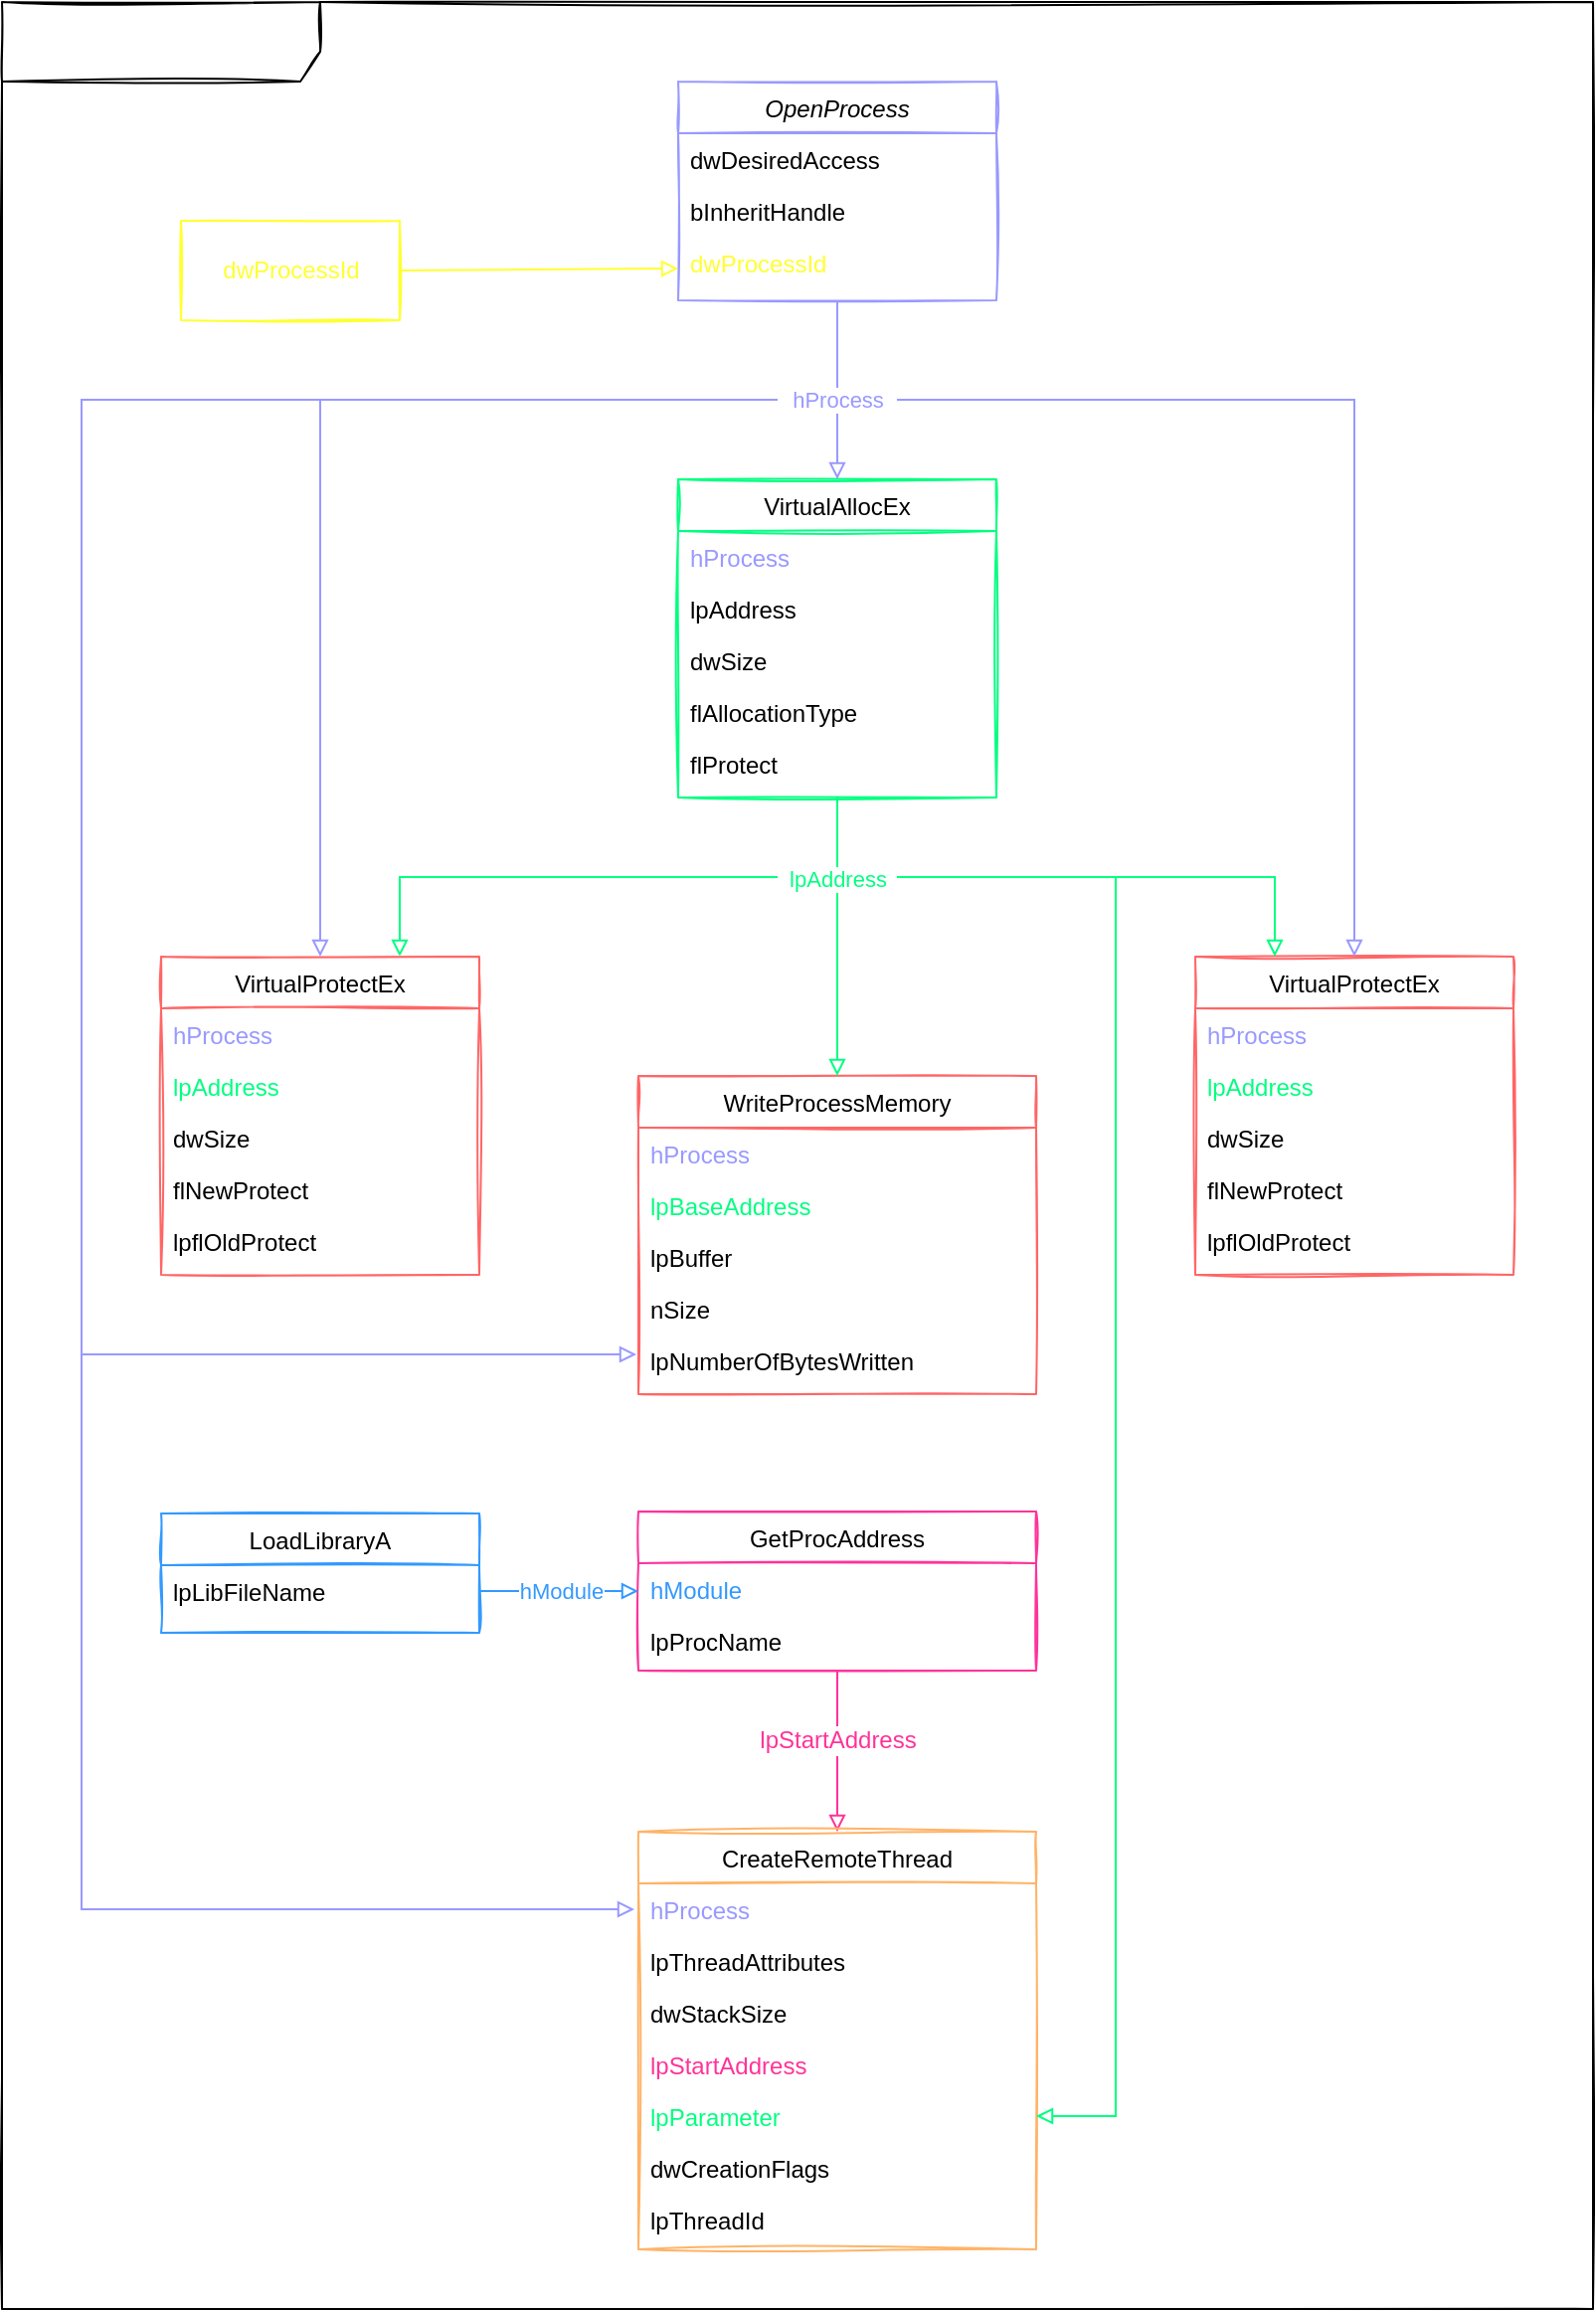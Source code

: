 <mxfile version="13.9.9" type="device"><diagram id="C5RBs43oDa-KdzZeNtuy" name="Page-1"><mxGraphModel dx="1185" dy="678" grid="1" gridSize="10" guides="1" tooltips="1" connect="1" arrows="1" fold="1" page="1" pageScale="1" pageWidth="827" pageHeight="1169" math="0" shadow="0"><root><mxCell id="WIyWlLk6GJQsqaUBKTNV-0"/><mxCell id="WIyWlLk6GJQsqaUBKTNV-1" parent="WIyWlLk6GJQsqaUBKTNV-0"/><mxCell id="zkfFHV4jXpPFQw0GAbJ--0" value="OpenProcess" style="swimlane;fontStyle=2;align=center;verticalAlign=top;childLayout=stackLayout;horizontal=1;startSize=26;horizontalStack=0;resizeParent=1;resizeLast=0;collapsible=1;marginBottom=0;rounded=0;shadow=0;strokeWidth=1;swimlaneFillColor=none;sketch=1;glass=0;perimeterSpacing=0;strokeColor=#9999FF;" parent="WIyWlLk6GJQsqaUBKTNV-1" vertex="1"><mxGeometry x="380" y="40" width="160" height="110" as="geometry"><mxRectangle x="230" y="140" width="160" height="26" as="alternateBounds"/></mxGeometry></mxCell><mxCell id="zkfFHV4jXpPFQw0GAbJ--1" value="dwDesiredAccess" style="text;align=left;verticalAlign=top;spacingLeft=4;spacingRight=4;overflow=hidden;rotatable=0;points=[[0,0.5],[1,0.5]];portConstraint=eastwest;" parent="zkfFHV4jXpPFQw0GAbJ--0" vertex="1"><mxGeometry y="26" width="160" height="26" as="geometry"/></mxCell><mxCell id="zkfFHV4jXpPFQw0GAbJ--2" value="bInheritHandle" style="text;align=left;verticalAlign=top;spacingLeft=4;spacingRight=4;overflow=hidden;rotatable=0;points=[[0,0.5],[1,0.5]];portConstraint=eastwest;rounded=0;shadow=0;html=0;" parent="zkfFHV4jXpPFQw0GAbJ--0" vertex="1"><mxGeometry y="52" width="160" height="26" as="geometry"/></mxCell><mxCell id="zkfFHV4jXpPFQw0GAbJ--3" value="dwProcessId" style="text;align=left;verticalAlign=top;spacingLeft=4;spacingRight=4;overflow=hidden;rotatable=0;points=[[0,0.5],[1,0.5]];portConstraint=eastwest;rounded=0;shadow=0;html=0;fontColor=#FFFF33;" parent="zkfFHV4jXpPFQw0GAbJ--0" vertex="1"><mxGeometry y="78" width="160" height="32" as="geometry"/></mxCell><mxCell id="VI2PxJREClhxeYMn8Lqr-63" style="edgeStyle=none;rounded=0;orthogonalLoop=1;jettySize=auto;html=1;entryX=0.75;entryY=0;entryDx=0;entryDy=0;startArrow=none;startFill=0;endArrow=block;endFill=0;fontColor=#9999FF;strokeColor=#00FF80;" edge="1" parent="WIyWlLk6GJQsqaUBKTNV-1" target="VI2PxJREClhxeYMn8Lqr-3"><mxGeometry relative="1" as="geometry"><mxPoint x="430" y="440" as="sourcePoint"/><Array as="points"><mxPoint x="240" y="440"/></Array></mxGeometry></mxCell><mxCell id="zkfFHV4jXpPFQw0GAbJ--17" value="VirtualAllocEx" style="swimlane;fontStyle=0;align=center;verticalAlign=top;childLayout=stackLayout;horizontal=1;startSize=26;horizontalStack=0;resizeParent=1;resizeLast=0;collapsible=1;marginBottom=0;rounded=0;shadow=0;strokeWidth=1;sketch=1;strokeColor=#00FF80;" parent="WIyWlLk6GJQsqaUBKTNV-1" vertex="1"><mxGeometry x="380" y="240" width="160" height="160" as="geometry"><mxRectangle x="550" y="140" width="160" height="26" as="alternateBounds"/></mxGeometry></mxCell><mxCell id="zkfFHV4jXpPFQw0GAbJ--18" value="hProcess" style="text;align=left;verticalAlign=top;spacingLeft=4;spacingRight=4;overflow=hidden;rotatable=0;points=[[0,0.5],[1,0.5]];portConstraint=eastwest;fontColor=#9999FF;" parent="zkfFHV4jXpPFQw0GAbJ--17" vertex="1"><mxGeometry y="26" width="160" height="26" as="geometry"/></mxCell><mxCell id="zkfFHV4jXpPFQw0GAbJ--19" value="lpAddress" style="text;align=left;verticalAlign=top;spacingLeft=4;spacingRight=4;overflow=hidden;rotatable=0;points=[[0,0.5],[1,0.5]];portConstraint=eastwest;rounded=0;shadow=0;html=0;" parent="zkfFHV4jXpPFQw0GAbJ--17" vertex="1"><mxGeometry y="52" width="160" height="26" as="geometry"/></mxCell><mxCell id="zkfFHV4jXpPFQw0GAbJ--20" value="dwSize" style="text;align=left;verticalAlign=top;spacingLeft=4;spacingRight=4;overflow=hidden;rotatable=0;points=[[0,0.5],[1,0.5]];portConstraint=eastwest;rounded=0;shadow=0;html=0;" parent="zkfFHV4jXpPFQw0GAbJ--17" vertex="1"><mxGeometry y="78" width="160" height="26" as="geometry"/></mxCell><mxCell id="zkfFHV4jXpPFQw0GAbJ--21" value="flAllocationType" style="text;align=left;verticalAlign=top;spacingLeft=4;spacingRight=4;overflow=hidden;rotatable=0;points=[[0,0.5],[1,0.5]];portConstraint=eastwest;rounded=0;shadow=0;html=0;" parent="zkfFHV4jXpPFQw0GAbJ--17" vertex="1"><mxGeometry y="104" width="160" height="26" as="geometry"/></mxCell><mxCell id="zkfFHV4jXpPFQw0GAbJ--22" value="flProtect" style="text;align=left;verticalAlign=top;spacingLeft=4;spacingRight=4;overflow=hidden;rotatable=0;points=[[0,0.5],[1,0.5]];portConstraint=eastwest;rounded=0;shadow=0;html=0;" parent="zkfFHV4jXpPFQw0GAbJ--17" vertex="1"><mxGeometry y="130" width="160" height="26" as="geometry"/></mxCell><mxCell id="VI2PxJREClhxeYMn8Lqr-3" value="VirtualProtectEx" style="swimlane;fontStyle=0;align=center;verticalAlign=top;childLayout=stackLayout;horizontal=1;startSize=26;horizontalStack=0;resizeParent=1;resizeLast=0;collapsible=1;marginBottom=0;rounded=0;shadow=0;strokeWidth=1;sketch=1;strokeColor=#FF6666;" vertex="1" parent="WIyWlLk6GJQsqaUBKTNV-1"><mxGeometry x="120" y="480" width="160" height="160" as="geometry"><mxRectangle x="550" y="140" width="160" height="26" as="alternateBounds"/></mxGeometry></mxCell><mxCell id="VI2PxJREClhxeYMn8Lqr-4" value="hProcess" style="text;align=left;verticalAlign=top;spacingLeft=4;spacingRight=4;overflow=hidden;rotatable=0;points=[[0,0.5],[1,0.5]];portConstraint=eastwest;fontColor=#9999FF;" vertex="1" parent="VI2PxJREClhxeYMn8Lqr-3"><mxGeometry y="26" width="160" height="26" as="geometry"/></mxCell><mxCell id="VI2PxJREClhxeYMn8Lqr-5" value="lpAddress" style="text;align=left;verticalAlign=top;spacingLeft=4;spacingRight=4;overflow=hidden;rotatable=0;points=[[0,0.5],[1,0.5]];portConstraint=eastwest;rounded=0;shadow=0;html=0;fontColor=#00FF80;" vertex="1" parent="VI2PxJREClhxeYMn8Lqr-3"><mxGeometry y="52" width="160" height="26" as="geometry"/></mxCell><mxCell id="VI2PxJREClhxeYMn8Lqr-6" value="dwSize" style="text;align=left;verticalAlign=top;spacingLeft=4;spacingRight=4;overflow=hidden;rotatable=0;points=[[0,0.5],[1,0.5]];portConstraint=eastwest;rounded=0;shadow=0;html=0;" vertex="1" parent="VI2PxJREClhxeYMn8Lqr-3"><mxGeometry y="78" width="160" height="26" as="geometry"/></mxCell><mxCell id="VI2PxJREClhxeYMn8Lqr-7" value="flNewProtect" style="text;align=left;verticalAlign=top;spacingLeft=4;spacingRight=4;overflow=hidden;rotatable=0;points=[[0,0.5],[1,0.5]];portConstraint=eastwest;rounded=0;shadow=0;html=0;" vertex="1" parent="VI2PxJREClhxeYMn8Lqr-3"><mxGeometry y="104" width="160" height="26" as="geometry"/></mxCell><mxCell id="VI2PxJREClhxeYMn8Lqr-8" value="lpflOldProtect" style="text;align=left;verticalAlign=top;spacingLeft=4;spacingRight=4;overflow=hidden;rotatable=0;points=[[0,0.5],[1,0.5]];portConstraint=eastwest;rounded=0;shadow=0;html=0;" vertex="1" parent="VI2PxJREClhxeYMn8Lqr-3"><mxGeometry y="130" width="160" height="26" as="geometry"/></mxCell><mxCell id="VI2PxJREClhxeYMn8Lqr-60" style="edgeStyle=none;rounded=0;orthogonalLoop=1;jettySize=auto;html=1;startArrow=block;startFill=0;endArrow=none;endFill=0;strokeColor=#9999FF;" edge="1" parent="WIyWlLk6GJQsqaUBKTNV-1"><mxGeometry relative="1" as="geometry"><mxPoint x="430" y="200" as="targetPoint"/><mxPoint x="359" y="680" as="sourcePoint"/><Array as="points"><mxPoint x="290" y="680"/><mxPoint x="80" y="680"/><mxPoint x="80" y="440"/><mxPoint x="80" y="200"/></Array></mxGeometry></mxCell><mxCell id="VI2PxJREClhxeYMn8Lqr-11" value="WriteProcessMemory" style="swimlane;fontStyle=0;align=center;verticalAlign=top;childLayout=stackLayout;horizontal=1;startSize=26;horizontalStack=0;resizeParent=1;resizeLast=0;collapsible=1;marginBottom=0;rounded=0;shadow=0;strokeWidth=1;sketch=1;strokeColor=#FF6666;" vertex="1" parent="WIyWlLk6GJQsqaUBKTNV-1"><mxGeometry x="360" y="540" width="200" height="160" as="geometry"><mxRectangle x="550" y="140" width="160" height="26" as="alternateBounds"/></mxGeometry></mxCell><mxCell id="VI2PxJREClhxeYMn8Lqr-12" value="hProcess" style="text;align=left;verticalAlign=top;spacingLeft=4;spacingRight=4;overflow=hidden;rotatable=0;points=[[0,0.5],[1,0.5]];portConstraint=eastwest;fontColor=#9999FF;" vertex="1" parent="VI2PxJREClhxeYMn8Lqr-11"><mxGeometry y="26" width="200" height="26" as="geometry"/></mxCell><mxCell id="VI2PxJREClhxeYMn8Lqr-13" value="lpBaseAddress" style="text;align=left;verticalAlign=top;spacingLeft=4;spacingRight=4;overflow=hidden;rotatable=0;points=[[0,0.5],[1,0.5]];portConstraint=eastwest;rounded=0;shadow=0;html=0;fontColor=#00FF80;" vertex="1" parent="VI2PxJREClhxeYMn8Lqr-11"><mxGeometry y="52" width="200" height="26" as="geometry"/></mxCell><mxCell id="VI2PxJREClhxeYMn8Lqr-14" value="lpBuffer" style="text;align=left;verticalAlign=top;spacingLeft=4;spacingRight=4;overflow=hidden;rotatable=0;points=[[0,0.5],[1,0.5]];portConstraint=eastwest;rounded=0;shadow=0;html=0;" vertex="1" parent="VI2PxJREClhxeYMn8Lqr-11"><mxGeometry y="78" width="200" height="26" as="geometry"/></mxCell><mxCell id="VI2PxJREClhxeYMn8Lqr-15" value="nSize" style="text;align=left;verticalAlign=top;spacingLeft=4;spacingRight=4;overflow=hidden;rotatable=0;points=[[0,0.5],[1,0.5]];portConstraint=eastwest;rounded=0;shadow=0;html=0;" vertex="1" parent="VI2PxJREClhxeYMn8Lqr-11"><mxGeometry y="104" width="200" height="26" as="geometry"/></mxCell><mxCell id="VI2PxJREClhxeYMn8Lqr-16" value="lpNumberOfBytesWritten" style="text;align=left;verticalAlign=top;spacingLeft=4;spacingRight=4;overflow=hidden;rotatable=0;points=[[0,0.5],[1,0.5]];portConstraint=eastwest;rounded=0;shadow=0;html=0;" vertex="1" parent="VI2PxJREClhxeYMn8Lqr-11"><mxGeometry y="130" width="200" height="26" as="geometry"/></mxCell><mxCell id="VI2PxJREClhxeYMn8Lqr-27" value="VirtualProtectEx" style="swimlane;fontStyle=0;align=center;verticalAlign=top;childLayout=stackLayout;horizontal=1;startSize=26;horizontalStack=0;resizeParent=1;resizeLast=0;collapsible=1;marginBottom=0;rounded=0;shadow=0;strokeWidth=1;sketch=1;strokeColor=#FF6666;" vertex="1" parent="WIyWlLk6GJQsqaUBKTNV-1"><mxGeometry x="640" y="480" width="160" height="160" as="geometry"><mxRectangle x="550" y="140" width="160" height="26" as="alternateBounds"/></mxGeometry></mxCell><mxCell id="VI2PxJREClhxeYMn8Lqr-28" value="hProcess" style="text;align=left;verticalAlign=top;spacingLeft=4;spacingRight=4;overflow=hidden;rotatable=0;points=[[0,0.5],[1,0.5]];portConstraint=eastwest;fontColor=#9999FF;" vertex="1" parent="VI2PxJREClhxeYMn8Lqr-27"><mxGeometry y="26" width="160" height="26" as="geometry"/></mxCell><mxCell id="VI2PxJREClhxeYMn8Lqr-29" value="lpAddress" style="text;align=left;verticalAlign=top;spacingLeft=4;spacingRight=4;overflow=hidden;rotatable=0;points=[[0,0.5],[1,0.5]];portConstraint=eastwest;rounded=0;shadow=0;html=0;fontColor=#00FF80;" vertex="1" parent="VI2PxJREClhxeYMn8Lqr-27"><mxGeometry y="52" width="160" height="26" as="geometry"/></mxCell><mxCell id="VI2PxJREClhxeYMn8Lqr-30" value="dwSize" style="text;align=left;verticalAlign=top;spacingLeft=4;spacingRight=4;overflow=hidden;rotatable=0;points=[[0,0.5],[1,0.5]];portConstraint=eastwest;rounded=0;shadow=0;html=0;" vertex="1" parent="VI2PxJREClhxeYMn8Lqr-27"><mxGeometry y="78" width="160" height="26" as="geometry"/></mxCell><mxCell id="VI2PxJREClhxeYMn8Lqr-31" value="flNewProtect" style="text;align=left;verticalAlign=top;spacingLeft=4;spacingRight=4;overflow=hidden;rotatable=0;points=[[0,0.5],[1,0.5]];portConstraint=eastwest;rounded=0;shadow=0;html=0;" vertex="1" parent="VI2PxJREClhxeYMn8Lqr-27"><mxGeometry y="104" width="160" height="26" as="geometry"/></mxCell><mxCell id="VI2PxJREClhxeYMn8Lqr-32" value="lpflOldProtect" style="text;align=left;verticalAlign=top;spacingLeft=4;spacingRight=4;overflow=hidden;rotatable=0;points=[[0,0.5],[1,0.5]];portConstraint=eastwest;rounded=0;shadow=0;html=0;" vertex="1" parent="VI2PxJREClhxeYMn8Lqr-27"><mxGeometry y="130" width="160" height="26" as="geometry"/></mxCell><mxCell id="VI2PxJREClhxeYMn8Lqr-33" value="LoadLibraryA" style="swimlane;fontStyle=0;align=center;verticalAlign=top;childLayout=stackLayout;horizontal=1;startSize=26;horizontalStack=0;resizeParent=1;resizeLast=0;collapsible=1;marginBottom=0;rounded=0;shadow=0;strokeWidth=1;sketch=1;strokeColor=#3399FF;" vertex="1" parent="WIyWlLk6GJQsqaUBKTNV-1"><mxGeometry x="120" y="760" width="160" height="60" as="geometry"><mxRectangle x="550" y="140" width="160" height="26" as="alternateBounds"/></mxGeometry></mxCell><mxCell id="VI2PxJREClhxeYMn8Lqr-34" value="lpLibFileName" style="text;align=left;verticalAlign=top;spacingLeft=4;spacingRight=4;overflow=hidden;rotatable=0;points=[[0,0.5],[1,0.5]];portConstraint=eastwest;" vertex="1" parent="VI2PxJREClhxeYMn8Lqr-33"><mxGeometry y="26" width="160" height="26" as="geometry"/></mxCell><mxCell id="VI2PxJREClhxeYMn8Lqr-73" style="edgeStyle=none;rounded=0;orthogonalLoop=1;jettySize=auto;html=1;startArrow=none;startFill=0;endArrow=block;endFill=0;fontColor=#FF3399;strokeColor=#FF3399;exitX=0.5;exitY=1;exitDx=0;exitDy=0;entryX=0.5;entryY=0;entryDx=0;entryDy=0;" edge="1" parent="WIyWlLk6GJQsqaUBKTNV-1" source="VI2PxJREClhxeYMn8Lqr-39" target="VI2PxJREClhxeYMn8Lqr-42"><mxGeometry relative="1" as="geometry"><mxPoint x="360" y="790" as="sourcePoint"/><mxPoint x="620" y="960" as="targetPoint"/><Array as="points"/></mxGeometry></mxCell><mxCell id="VI2PxJREClhxeYMn8Lqr-75" value="&lt;span style=&quot;font-size: 12px ; text-align: left&quot;&gt;lpStartAddress&lt;/span&gt;" style="edgeLabel;html=1;align=center;verticalAlign=middle;resizable=0;points=[];fontColor=#FF3399;" vertex="1" connectable="0" parent="VI2PxJREClhxeYMn8Lqr-73"><mxGeometry x="0.121" y="1" relative="1" as="geometry"><mxPoint x="-1" y="-10.59" as="offset"/></mxGeometry></mxCell><mxCell id="VI2PxJREClhxeYMn8Lqr-39" value="GetProcAddress" style="swimlane;fontStyle=0;align=center;verticalAlign=top;childLayout=stackLayout;horizontal=1;startSize=26;horizontalStack=0;resizeParent=1;resizeLast=0;collapsible=1;marginBottom=0;rounded=0;shadow=0;strokeWidth=1;sketch=1;strokeColor=#FF3399;" vertex="1" parent="WIyWlLk6GJQsqaUBKTNV-1"><mxGeometry x="360" y="759" width="200" height="80" as="geometry"><mxRectangle x="550" y="140" width="160" height="26" as="alternateBounds"/></mxGeometry></mxCell><mxCell id="VI2PxJREClhxeYMn8Lqr-40" value="hModule" style="text;align=left;verticalAlign=top;spacingLeft=4;spacingRight=4;overflow=hidden;rotatable=0;points=[[0,0.5],[1,0.5]];portConstraint=eastwest;fontColor=#3399FF;" vertex="1" parent="VI2PxJREClhxeYMn8Lqr-39"><mxGeometry y="26" width="200" height="26" as="geometry"/></mxCell><mxCell id="VI2PxJREClhxeYMn8Lqr-41" value="lpProcName" style="text;align=left;verticalAlign=top;spacingLeft=4;spacingRight=4;overflow=hidden;rotatable=0;points=[[0,0.5],[1,0.5]];portConstraint=eastwest;" vertex="1" parent="VI2PxJREClhxeYMn8Lqr-39"><mxGeometry y="52" width="200" height="26" as="geometry"/></mxCell><mxCell id="VI2PxJREClhxeYMn8Lqr-61" style="edgeStyle=none;rounded=0;orthogonalLoop=1;jettySize=auto;html=1;startArrow=block;startFill=0;endArrow=none;endFill=0;strokeColor=#9999FF;" edge="1" parent="WIyWlLk6GJQsqaUBKTNV-1"><mxGeometry relative="1" as="geometry"><mxPoint x="80" y="680" as="targetPoint"/><mxPoint x="358" y="959" as="sourcePoint"/><Array as="points"><mxPoint x="80" y="959"/><mxPoint x="80" y="760"/></Array></mxGeometry></mxCell><mxCell id="VI2PxJREClhxeYMn8Lqr-42" value="CreateRemoteThread" style="swimlane;fontStyle=0;align=center;verticalAlign=top;childLayout=stackLayout;horizontal=1;startSize=26;horizontalStack=0;resizeParent=1;resizeLast=0;collapsible=1;marginBottom=0;rounded=0;shadow=0;strokeWidth=1;sketch=1;strokeColor=#FFB366;" vertex="1" parent="WIyWlLk6GJQsqaUBKTNV-1"><mxGeometry x="360" y="920" width="200" height="210" as="geometry"><mxRectangle x="550" y="140" width="160" height="26" as="alternateBounds"/></mxGeometry></mxCell><mxCell id="VI2PxJREClhxeYMn8Lqr-43" value="hProcess" style="text;align=left;verticalAlign=top;spacingLeft=4;spacingRight=4;overflow=hidden;rotatable=0;points=[[0,0.5],[1,0.5]];portConstraint=eastwest;fontColor=#9999FF;" vertex="1" parent="VI2PxJREClhxeYMn8Lqr-42"><mxGeometry y="26" width="200" height="26" as="geometry"/></mxCell><mxCell id="VI2PxJREClhxeYMn8Lqr-44" value="lpThreadAttributes" style="text;align=left;verticalAlign=top;spacingLeft=4;spacingRight=4;overflow=hidden;rotatable=0;points=[[0,0.5],[1,0.5]];portConstraint=eastwest;" vertex="1" parent="VI2PxJREClhxeYMn8Lqr-42"><mxGeometry y="52" width="200" height="26" as="geometry"/></mxCell><mxCell id="VI2PxJREClhxeYMn8Lqr-45" value="dwStackSize" style="text;align=left;verticalAlign=top;spacingLeft=4;spacingRight=4;overflow=hidden;rotatable=0;points=[[0,0.5],[1,0.5]];portConstraint=eastwest;" vertex="1" parent="VI2PxJREClhxeYMn8Lqr-42"><mxGeometry y="78" width="200" height="26" as="geometry"/></mxCell><mxCell id="VI2PxJREClhxeYMn8Lqr-46" value="lpStartAddress" style="text;align=left;verticalAlign=top;spacingLeft=4;spacingRight=4;overflow=hidden;rotatable=0;points=[[0,0.5],[1,0.5]];portConstraint=eastwest;fontColor=#FF3399;" vertex="1" parent="VI2PxJREClhxeYMn8Lqr-42"><mxGeometry y="104" width="200" height="26" as="geometry"/></mxCell><mxCell id="VI2PxJREClhxeYMn8Lqr-47" value="lpParameter" style="text;align=left;verticalAlign=top;spacingLeft=4;spacingRight=4;overflow=hidden;rotatable=0;points=[[0,0.5],[1,0.5]];portConstraint=eastwest;fontColor=#00FF80;" vertex="1" parent="VI2PxJREClhxeYMn8Lqr-42"><mxGeometry y="130" width="200" height="26" as="geometry"/></mxCell><mxCell id="VI2PxJREClhxeYMn8Lqr-48" value="dwCreationFlags" style="text;align=left;verticalAlign=top;spacingLeft=4;spacingRight=4;overflow=hidden;rotatable=0;points=[[0,0.5],[1,0.5]];portConstraint=eastwest;" vertex="1" parent="VI2PxJREClhxeYMn8Lqr-42"><mxGeometry y="156" width="200" height="26" as="geometry"/></mxCell><mxCell id="VI2PxJREClhxeYMn8Lqr-49" value="lpThreadId" style="text;align=left;verticalAlign=top;spacingLeft=4;spacingRight=4;overflow=hidden;rotatable=0;points=[[0,0.5],[1,0.5]];portConstraint=eastwest;" vertex="1" parent="VI2PxJREClhxeYMn8Lqr-42"><mxGeometry y="182" width="200" height="26" as="geometry"/></mxCell><mxCell id="VI2PxJREClhxeYMn8Lqr-57" style="edgeStyle=none;rounded=0;orthogonalLoop=1;jettySize=auto;html=1;entryX=0.5;entryY=0;entryDx=0;entryDy=0;startArrow=none;startFill=0;endArrow=block;endFill=0;fillColor=#1ba1e2;strokeColor=#9999FF;" edge="1" parent="WIyWlLk6GJQsqaUBKTNV-1" target="VI2PxJREClhxeYMn8Lqr-3"><mxGeometry relative="1" as="geometry"><mxPoint x="200" y="200" as="sourcePoint"/><Array as="points"><mxPoint x="200" y="200"/></Array></mxGeometry></mxCell><mxCell id="VI2PxJREClhxeYMn8Lqr-58" style="edgeStyle=none;rounded=0;orthogonalLoop=1;jettySize=auto;html=1;entryX=0.5;entryY=0;entryDx=0;entryDy=0;startArrow=none;startFill=0;endArrow=block;endFill=0;fillColor=#cce5ff;strokeColor=#9999FF;" edge="1" parent="WIyWlLk6GJQsqaUBKTNV-1" source="zkfFHV4jXpPFQw0GAbJ--3" target="zkfFHV4jXpPFQw0GAbJ--17"><mxGeometry relative="1" as="geometry"/></mxCell><mxCell id="VI2PxJREClhxeYMn8Lqr-62" value="hProcess" style="edgeLabel;html=1;align=center;verticalAlign=middle;resizable=0;points=[];fontColor=#9999FF;" vertex="1" connectable="0" parent="VI2PxJREClhxeYMn8Lqr-58"><mxGeometry x="-0.444" y="-2" relative="1" as="geometry"><mxPoint x="2" y="25" as="offset"/></mxGeometry></mxCell><mxCell id="VI2PxJREClhxeYMn8Lqr-59" style="edgeStyle=none;rounded=0;orthogonalLoop=1;jettySize=auto;html=1;entryX=0.5;entryY=0;entryDx=0;entryDy=0;startArrow=none;startFill=0;endArrow=block;endFill=0;strokeColor=#9999FF;" edge="1" parent="WIyWlLk6GJQsqaUBKTNV-1" target="VI2PxJREClhxeYMn8Lqr-27"><mxGeometry relative="1" as="geometry"><mxPoint x="490" y="200" as="sourcePoint"/><Array as="points"><mxPoint x="720" y="200"/></Array></mxGeometry></mxCell><mxCell id="VI2PxJREClhxeYMn8Lqr-64" style="edgeStyle=none;rounded=0;orthogonalLoop=1;jettySize=auto;html=1;entryX=0.5;entryY=0;entryDx=0;entryDy=0;startArrow=none;startFill=0;endArrow=block;endFill=0;strokeColor=#00FF80;fontColor=#9999FF;exitX=0.5;exitY=1;exitDx=0;exitDy=0;" edge="1" parent="WIyWlLk6GJQsqaUBKTNV-1" source="zkfFHV4jXpPFQw0GAbJ--17" target="VI2PxJREClhxeYMn8Lqr-11"><mxGeometry relative="1" as="geometry"><mxPoint x="500" y="399" as="sourcePoint"/></mxGeometry></mxCell><mxCell id="VI2PxJREClhxeYMn8Lqr-79" value="&lt;span style=&quot;color: rgb(0 , 255 , 128)&quot;&gt;lpAddress&lt;/span&gt;" style="edgeLabel;html=1;align=center;verticalAlign=middle;resizable=0;points=[];fontColor=#FFFF33;" vertex="1" connectable="0" parent="VI2PxJREClhxeYMn8Lqr-64"><mxGeometry x="-0.424" relative="1" as="geometry"><mxPoint as="offset"/></mxGeometry></mxCell><mxCell id="VI2PxJREClhxeYMn8Lqr-66" style="edgeStyle=none;rounded=0;orthogonalLoop=1;jettySize=auto;html=1;startArrow=none;startFill=0;endArrow=block;endFill=0;strokeColor=#00FF80;fontColor=#9999FF;entryX=0.25;entryY=0;entryDx=0;entryDy=0;" edge="1" parent="WIyWlLk6GJQsqaUBKTNV-1" target="VI2PxJREClhxeYMn8Lqr-27"><mxGeometry relative="1" as="geometry"><mxPoint x="490" y="440" as="sourcePoint"/><mxPoint x="630" y="550" as="targetPoint"/><Array as="points"><mxPoint x="680" y="440"/></Array></mxGeometry></mxCell><mxCell id="VI2PxJREClhxeYMn8Lqr-68" style="edgeStyle=none;rounded=0;orthogonalLoop=1;jettySize=auto;html=1;startArrow=none;startFill=0;endArrow=block;endFill=0;strokeColor=#00FF80;fontColor=#00FF80;entryX=1;entryY=0.5;entryDx=0;entryDy=0;" edge="1" parent="WIyWlLk6GJQsqaUBKTNV-1" target="VI2PxJREClhxeYMn8Lqr-47"><mxGeometry relative="1" as="geometry"><mxPoint x="600" y="440" as="sourcePoint"/><Array as="points"><mxPoint x="600" y="440"/><mxPoint x="600" y="720"/><mxPoint x="600" y="1063"/></Array></mxGeometry></mxCell><mxCell id="VI2PxJREClhxeYMn8Lqr-69" style="edgeStyle=none;rounded=0;orthogonalLoop=1;jettySize=auto;html=1;exitX=0.25;exitY=0;exitDx=0;exitDy=0;startArrow=none;startFill=0;endArrow=block;endFill=0;strokeColor=#00FF80;fontColor=#00FF80;" edge="1" parent="WIyWlLk6GJQsqaUBKTNV-1" source="VI2PxJREClhxeYMn8Lqr-39" target="VI2PxJREClhxeYMn8Lqr-39"><mxGeometry relative="1" as="geometry"/></mxCell><mxCell id="VI2PxJREClhxeYMn8Lqr-70" style="edgeStyle=none;rounded=0;orthogonalLoop=1;jettySize=auto;html=1;entryX=0;entryY=0.5;entryDx=0;entryDy=0;startArrow=none;startFill=0;endArrow=block;endFill=0;fontColor=#FFB366;strokeColor=#3399FF;" edge="1" parent="WIyWlLk6GJQsqaUBKTNV-1" source="VI2PxJREClhxeYMn8Lqr-34" target="VI2PxJREClhxeYMn8Lqr-39"><mxGeometry relative="1" as="geometry"/></mxCell><mxCell id="VI2PxJREClhxeYMn8Lqr-71" value="hModule" style="edgeLabel;html=1;align=center;verticalAlign=middle;resizable=0;points=[];fontColor=#3399FF;" vertex="1" connectable="0" parent="VI2PxJREClhxeYMn8Lqr-70"><mxGeometry x="-0.262" y="2" relative="1" as="geometry"><mxPoint x="10.82" y="1.32" as="offset"/></mxGeometry></mxCell><mxCell id="VI2PxJREClhxeYMn8Lqr-72" value="Inject module" style="shape=umlFrame;whiteSpace=wrap;html=1;rounded=0;shadow=0;glass=0;sketch=1;gradientColor=none;fontColor=#FFFFFF;width=160;height=40;" vertex="1" parent="WIyWlLk6GJQsqaUBKTNV-1"><mxGeometry x="40" width="800" height="1160" as="geometry"/></mxCell><mxCell id="VI2PxJREClhxeYMn8Lqr-78" style="edgeStyle=none;rounded=0;orthogonalLoop=1;jettySize=auto;html=1;entryX=0;entryY=0.5;entryDx=0;entryDy=0;startArrow=none;startFill=0;endArrow=block;endFill=0;fontColor=#FFFF33;strokeColor=#FFFF33;exitX=1;exitY=0.5;exitDx=0;exitDy=0;" edge="1" parent="WIyWlLk6GJQsqaUBKTNV-1" source="VI2PxJREClhxeYMn8Lqr-77" target="zkfFHV4jXpPFQw0GAbJ--3"><mxGeometry relative="1" as="geometry"><mxPoint x="230" y="134" as="sourcePoint"/></mxGeometry></mxCell><mxCell id="VI2PxJREClhxeYMn8Lqr-77" value="&lt;span style=&quot;text-align: left&quot;&gt;dwProcessId&lt;/span&gt;" style="html=1;rounded=0;shadow=0;glass=0;sketch=1;strokeWidth=1;gradientColor=none;fontColor=#FFFF33;fillColor=none;strokeColor=#FFFF33;" vertex="1" parent="WIyWlLk6GJQsqaUBKTNV-1"><mxGeometry x="130" y="110" width="110" height="50" as="geometry"/></mxCell></root></mxGraphModel></diagram></mxfile>